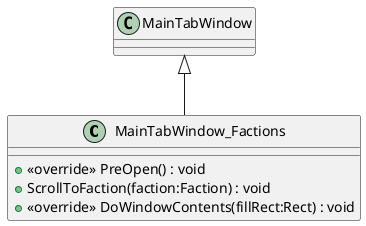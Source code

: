 @startuml
class MainTabWindow_Factions {
    + <<override>> PreOpen() : void
    + ScrollToFaction(faction:Faction) : void
    + <<override>> DoWindowContents(fillRect:Rect) : void
}
MainTabWindow <|-- MainTabWindow_Factions
@enduml
